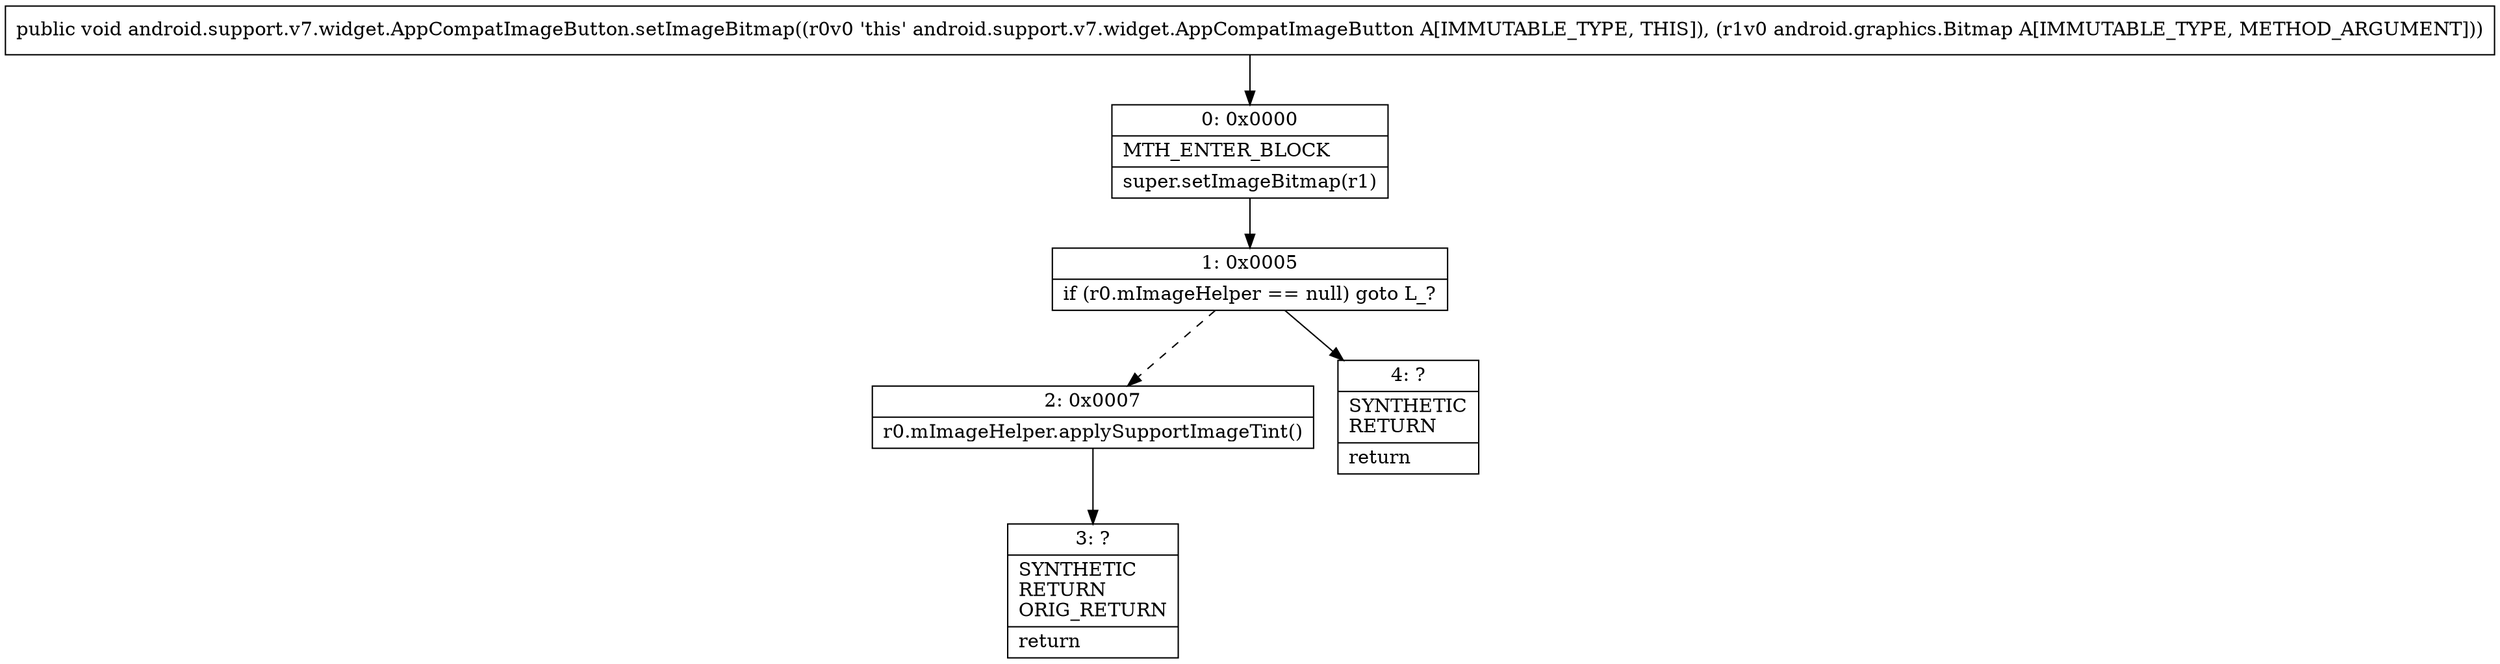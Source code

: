 digraph "CFG forandroid.support.v7.widget.AppCompatImageButton.setImageBitmap(Landroid\/graphics\/Bitmap;)V" {
Node_0 [shape=record,label="{0\:\ 0x0000|MTH_ENTER_BLOCK\l|super.setImageBitmap(r1)\l}"];
Node_1 [shape=record,label="{1\:\ 0x0005|if (r0.mImageHelper == null) goto L_?\l}"];
Node_2 [shape=record,label="{2\:\ 0x0007|r0.mImageHelper.applySupportImageTint()\l}"];
Node_3 [shape=record,label="{3\:\ ?|SYNTHETIC\lRETURN\lORIG_RETURN\l|return\l}"];
Node_4 [shape=record,label="{4\:\ ?|SYNTHETIC\lRETURN\l|return\l}"];
MethodNode[shape=record,label="{public void android.support.v7.widget.AppCompatImageButton.setImageBitmap((r0v0 'this' android.support.v7.widget.AppCompatImageButton A[IMMUTABLE_TYPE, THIS]), (r1v0 android.graphics.Bitmap A[IMMUTABLE_TYPE, METHOD_ARGUMENT])) }"];
MethodNode -> Node_0;
Node_0 -> Node_1;
Node_1 -> Node_2[style=dashed];
Node_1 -> Node_4;
Node_2 -> Node_3;
}

